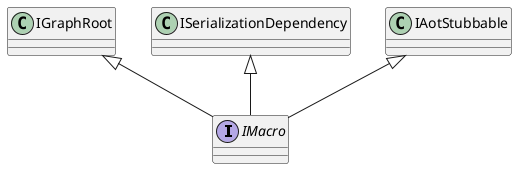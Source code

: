 @startuml
interface IMacro {
}
IGraphRoot <|-- IMacro
ISerializationDependency <|-- IMacro
IAotStubbable <|-- IMacro
@enduml
